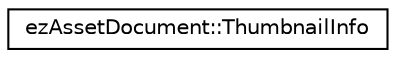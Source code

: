 digraph "Graphical Class Hierarchy"
{
 // LATEX_PDF_SIZE
  edge [fontname="Helvetica",fontsize="10",labelfontname="Helvetica",labelfontsize="10"];
  node [fontname="Helvetica",fontsize="10",shape=record];
  rankdir="LR";
  Node0 [label="ezAssetDocument::ThumbnailInfo",height=0.2,width=0.4,color="black", fillcolor="white", style="filled",URL="$d8/d5f/classez_asset_document_1_1_thumbnail_info.htm",tooltip="The thumbnail info containing the hash of the file is appended to assets. The serialized size of this..."];
}
